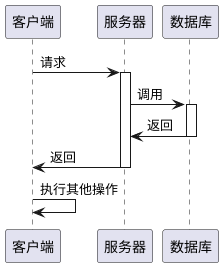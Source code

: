 @startuml
客户端 -> 服务器:请求
activate  服务器
服务器 -> 数据库: 调用
activate  数据库
数据库->服务器:返回
deactivate  数据库
服务器->客户端:返回
deactivate  服务器
客户端->客户端:执行其他操作
@enduml
